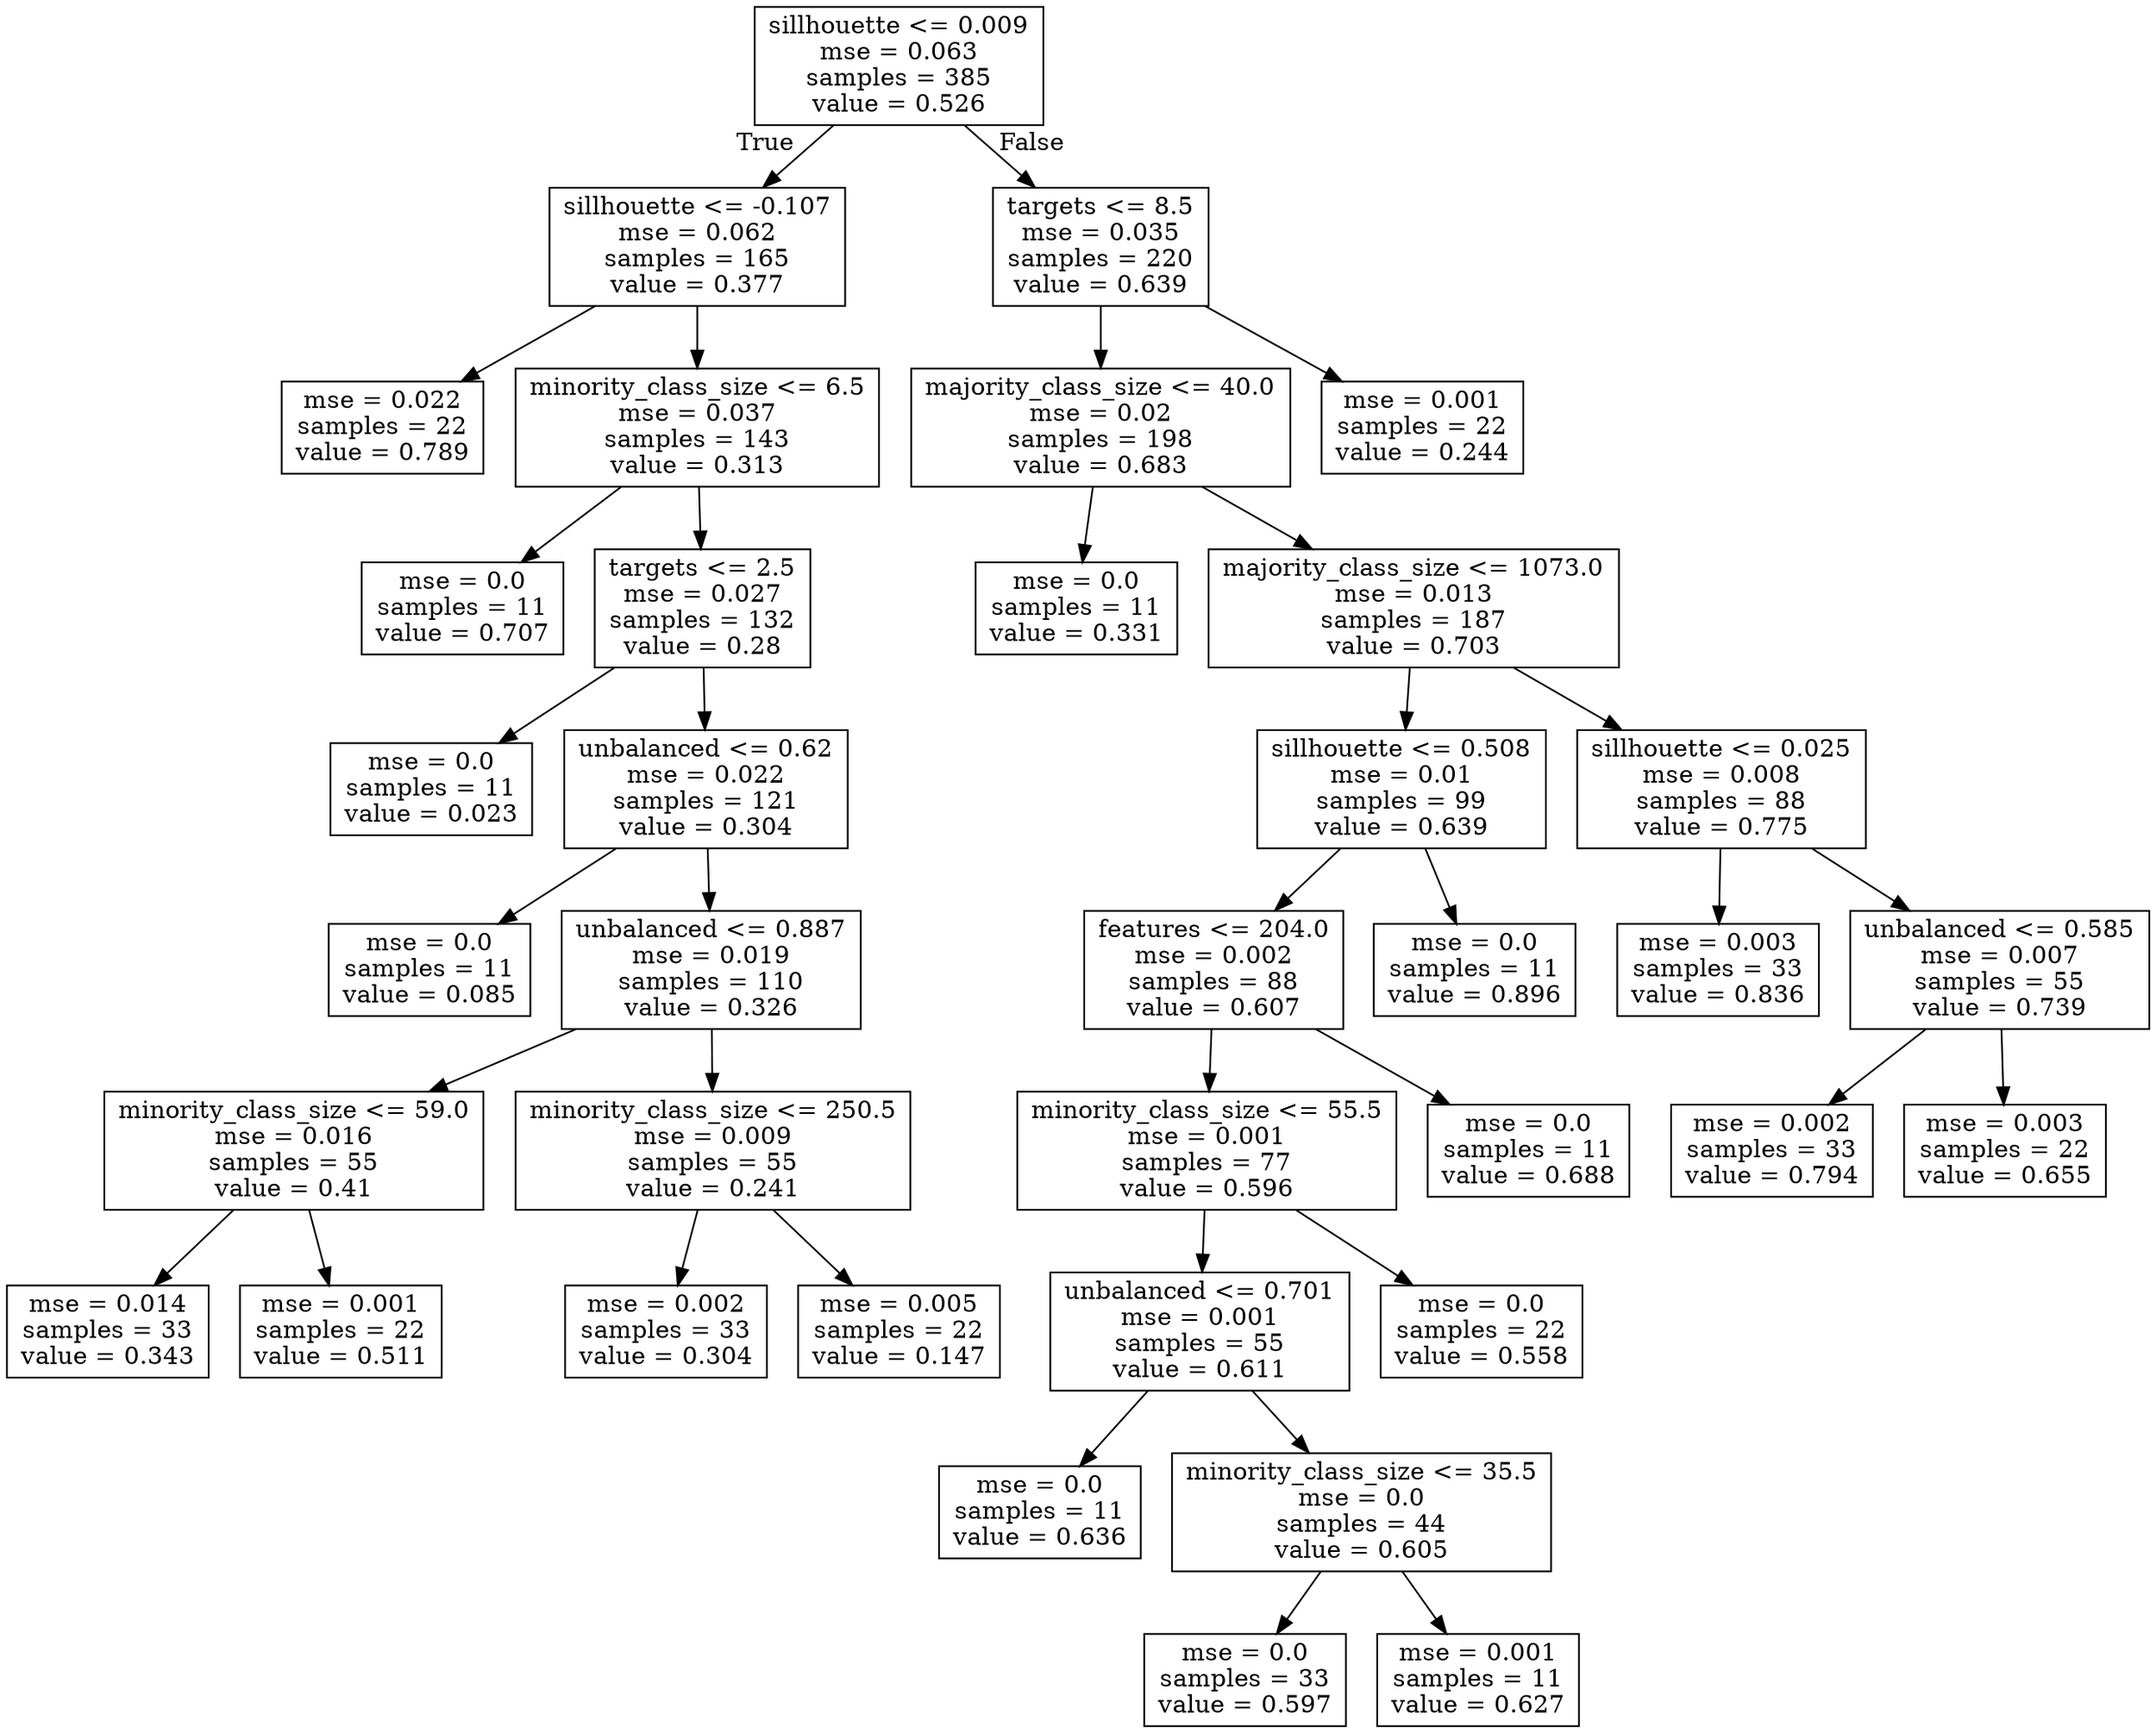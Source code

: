 digraph Tree {
node [shape=box] ;
0 [label="sillhouette <= 0.009\nmse = 0.063\nsamples = 385\nvalue = 0.526"] ;
1 [label="sillhouette <= -0.107\nmse = 0.062\nsamples = 165\nvalue = 0.377"] ;
0 -> 1 [labeldistance=2.5, labelangle=45, headlabel="True"] ;
2 [label="mse = 0.022\nsamples = 22\nvalue = 0.789"] ;
1 -> 2 ;
3 [label="minority_class_size <= 6.5\nmse = 0.037\nsamples = 143\nvalue = 0.313"] ;
1 -> 3 ;
4 [label="mse = 0.0\nsamples = 11\nvalue = 0.707"] ;
3 -> 4 ;
5 [label="targets <= 2.5\nmse = 0.027\nsamples = 132\nvalue = 0.28"] ;
3 -> 5 ;
6 [label="mse = 0.0\nsamples = 11\nvalue = 0.023"] ;
5 -> 6 ;
7 [label="unbalanced <= 0.62\nmse = 0.022\nsamples = 121\nvalue = 0.304"] ;
5 -> 7 ;
8 [label="mse = 0.0\nsamples = 11\nvalue = 0.085"] ;
7 -> 8 ;
9 [label="unbalanced <= 0.887\nmse = 0.019\nsamples = 110\nvalue = 0.326"] ;
7 -> 9 ;
10 [label="minority_class_size <= 59.0\nmse = 0.016\nsamples = 55\nvalue = 0.41"] ;
9 -> 10 ;
11 [label="mse = 0.014\nsamples = 33\nvalue = 0.343"] ;
10 -> 11 ;
12 [label="mse = 0.001\nsamples = 22\nvalue = 0.511"] ;
10 -> 12 ;
13 [label="minority_class_size <= 250.5\nmse = 0.009\nsamples = 55\nvalue = 0.241"] ;
9 -> 13 ;
14 [label="mse = 0.002\nsamples = 33\nvalue = 0.304"] ;
13 -> 14 ;
15 [label="mse = 0.005\nsamples = 22\nvalue = 0.147"] ;
13 -> 15 ;
16 [label="targets <= 8.5\nmse = 0.035\nsamples = 220\nvalue = 0.639"] ;
0 -> 16 [labeldistance=2.5, labelangle=-45, headlabel="False"] ;
17 [label="majority_class_size <= 40.0\nmse = 0.02\nsamples = 198\nvalue = 0.683"] ;
16 -> 17 ;
18 [label="mse = 0.0\nsamples = 11\nvalue = 0.331"] ;
17 -> 18 ;
19 [label="majority_class_size <= 1073.0\nmse = 0.013\nsamples = 187\nvalue = 0.703"] ;
17 -> 19 ;
20 [label="sillhouette <= 0.508\nmse = 0.01\nsamples = 99\nvalue = 0.639"] ;
19 -> 20 ;
21 [label="features <= 204.0\nmse = 0.002\nsamples = 88\nvalue = 0.607"] ;
20 -> 21 ;
22 [label="minority_class_size <= 55.5\nmse = 0.001\nsamples = 77\nvalue = 0.596"] ;
21 -> 22 ;
23 [label="unbalanced <= 0.701\nmse = 0.001\nsamples = 55\nvalue = 0.611"] ;
22 -> 23 ;
24 [label="mse = 0.0\nsamples = 11\nvalue = 0.636"] ;
23 -> 24 ;
25 [label="minority_class_size <= 35.5\nmse = 0.0\nsamples = 44\nvalue = 0.605"] ;
23 -> 25 ;
26 [label="mse = 0.0\nsamples = 33\nvalue = 0.597"] ;
25 -> 26 ;
27 [label="mse = 0.001\nsamples = 11\nvalue = 0.627"] ;
25 -> 27 ;
28 [label="mse = 0.0\nsamples = 22\nvalue = 0.558"] ;
22 -> 28 ;
29 [label="mse = 0.0\nsamples = 11\nvalue = 0.688"] ;
21 -> 29 ;
30 [label="mse = 0.0\nsamples = 11\nvalue = 0.896"] ;
20 -> 30 ;
31 [label="sillhouette <= 0.025\nmse = 0.008\nsamples = 88\nvalue = 0.775"] ;
19 -> 31 ;
32 [label="mse = 0.003\nsamples = 33\nvalue = 0.836"] ;
31 -> 32 ;
33 [label="unbalanced <= 0.585\nmse = 0.007\nsamples = 55\nvalue = 0.739"] ;
31 -> 33 ;
34 [label="mse = 0.002\nsamples = 33\nvalue = 0.794"] ;
33 -> 34 ;
35 [label="mse = 0.003\nsamples = 22\nvalue = 0.655"] ;
33 -> 35 ;
36 [label="mse = 0.001\nsamples = 22\nvalue = 0.244"] ;
16 -> 36 ;
}